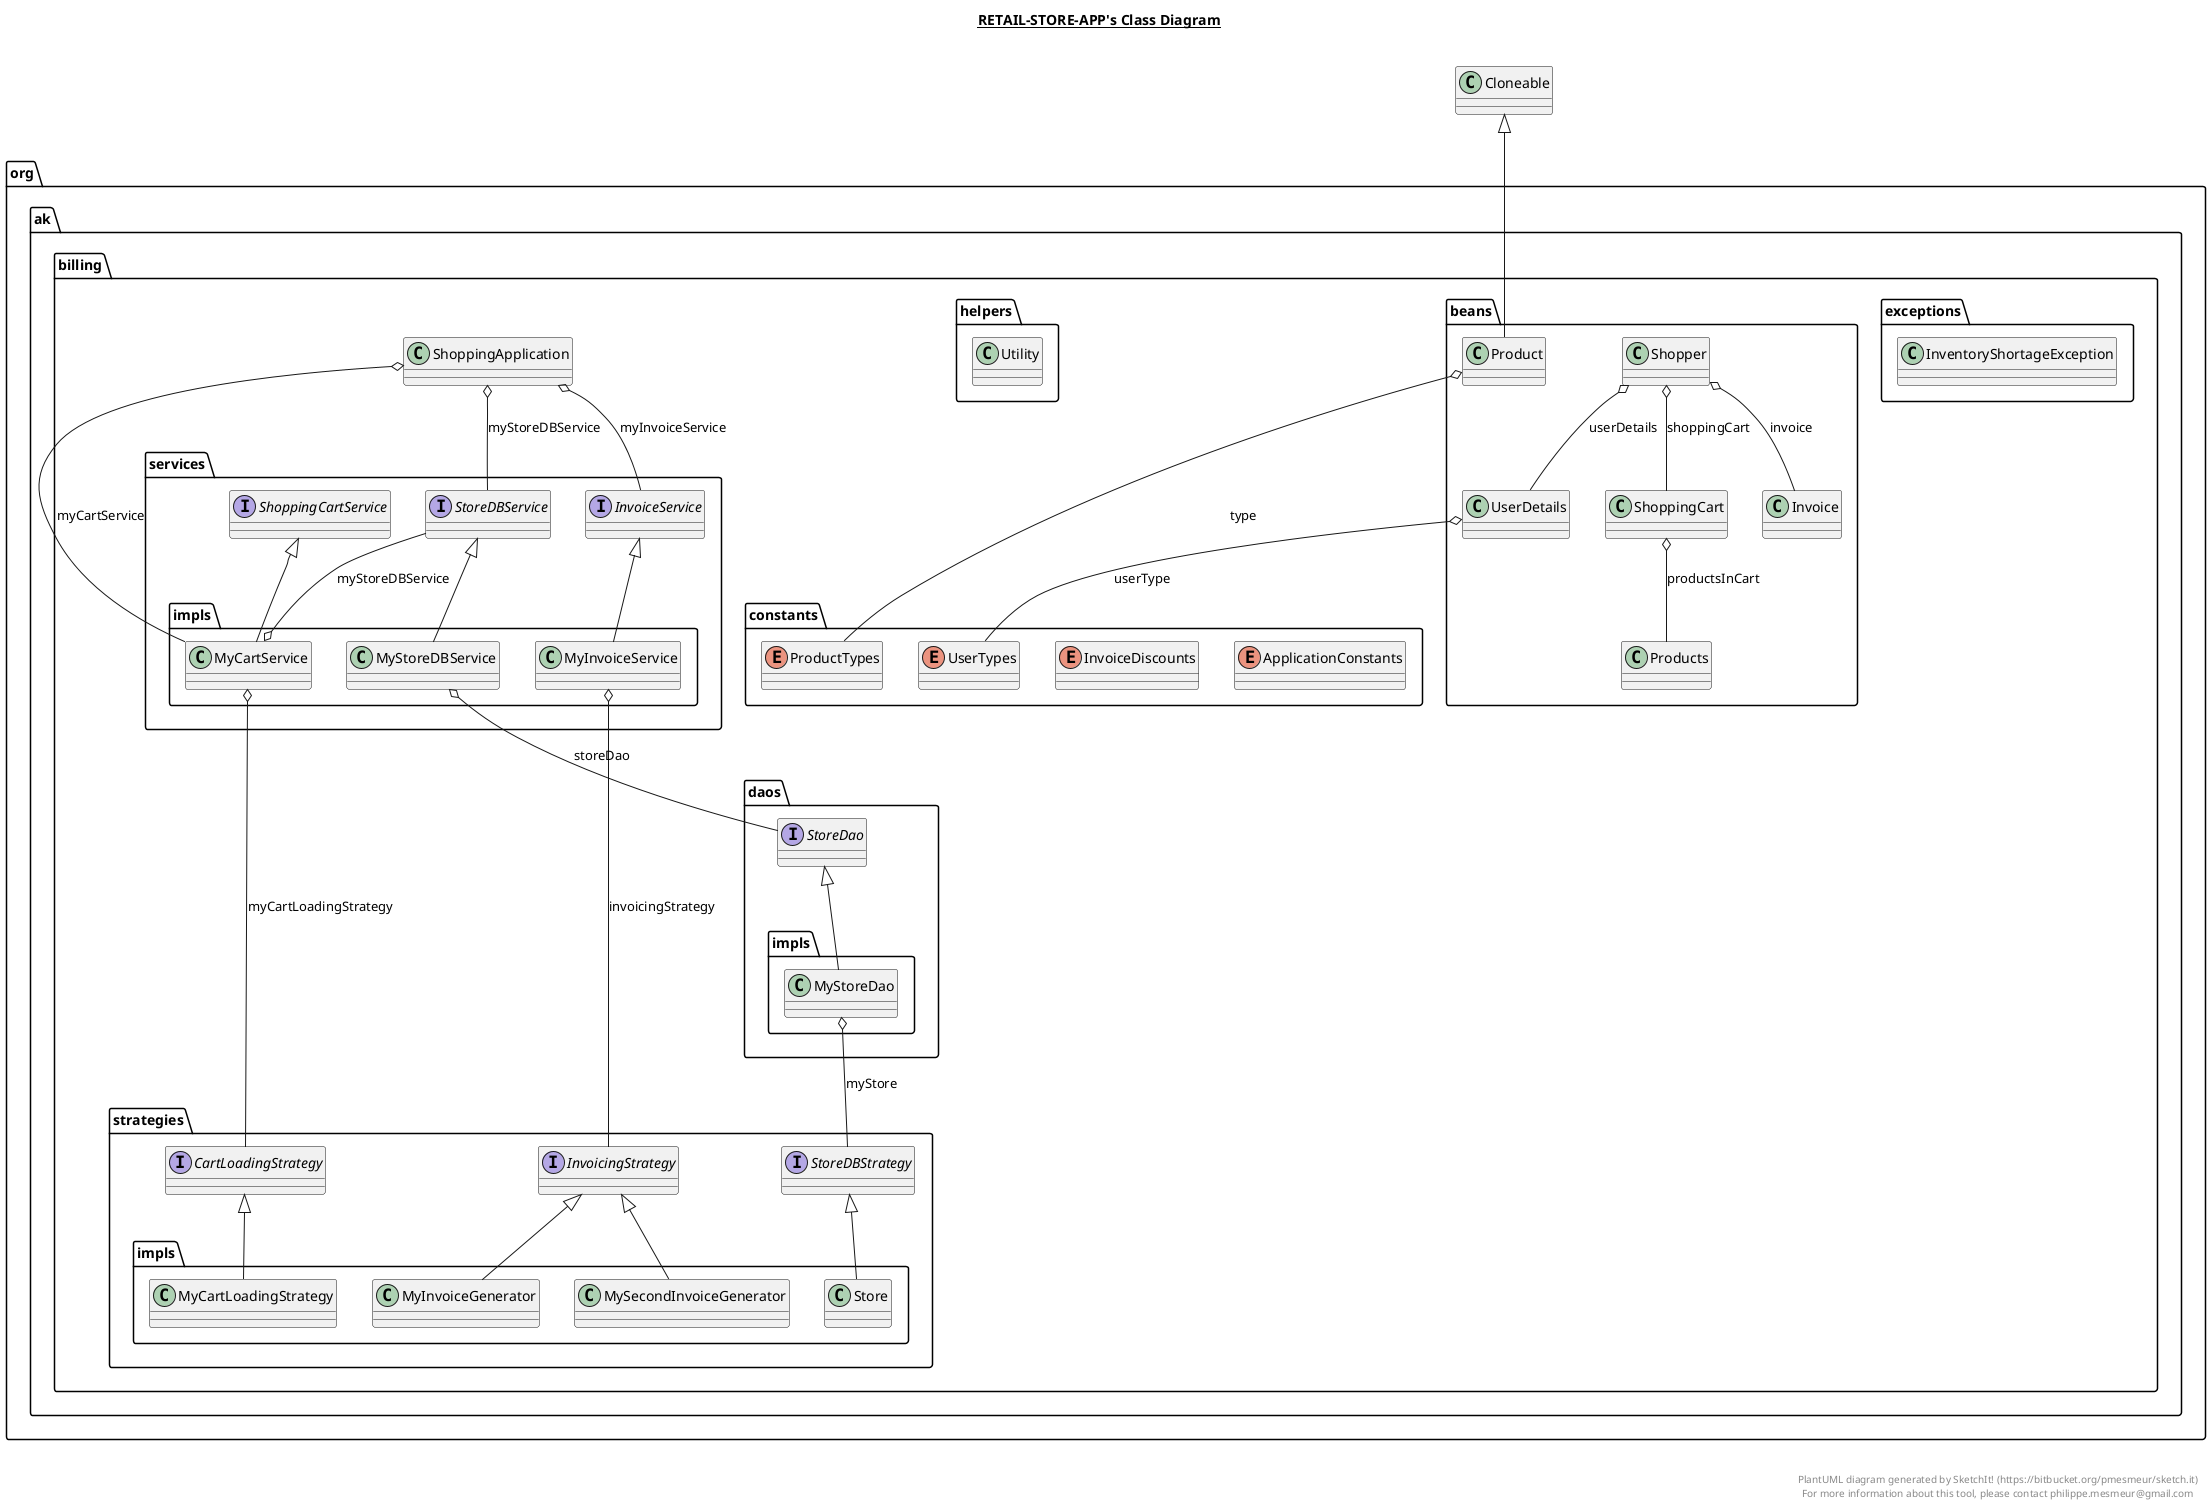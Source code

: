 @startuml

title __RETAIL-STORE-APP's Class Diagram__\n

  package org.ak.billing {
    package org.ak.billing.constants {
      enum ApplicationConstants {
      }
    }
  }
  

  package org.ak.billing {
    package org.ak.billing.strategies {
      interface CartLoadingStrategy {
      }
    }
  }
  

  package org.ak.billing {
    package org.ak.billing.exceptions {
      class InventoryShortageException {
      }
    }
  }
  

  package org.ak.billing {
    package org.ak.billing.beans {
      class Invoice {
      }
    }
  }
  

  package org.ak.billing {
    package org.ak.billing.constants {
      enum InvoiceDiscounts {
      }
    }
  }
  

  package org.ak.billing {
    package org.ak.billing.services {
      interface InvoiceService {
      }
    }
  }
  

  package org.ak.billing {
    package org.ak.billing.strategies {
      interface InvoicingStrategy {
      }
    }
  }
  

  package org.ak.billing {
    package org.ak.billing.strategies {
      package org.ak.billing.strategies.impls {
        class MyCartLoadingStrategy {
        }
      }
    }
  }
  

  package org.ak.billing {
    package org.ak.billing.services {
      package org.ak.billing.services.impls {
        class MyCartService {
        }
      }
    }
  }
  

  package org.ak.billing {
    package org.ak.billing.strategies {
      package org.ak.billing.strategies.impls {
        class MyInvoiceGenerator {
        }
      }
    }
  }
  

  package org.ak.billing {
    package org.ak.billing.services {
      package org.ak.billing.services.impls {
        class MyInvoiceService {
        }
      }
    }
  }
  

  package org.ak.billing {
    package org.ak.billing.strategies {
      package org.ak.billing.strategies.impls {
        class MySecondInvoiceGenerator {
        }
      }
    }
  }
  

  package org.ak.billing {
    package org.ak.billing.services {
      package org.ak.billing.services.impls {
        class MyStoreDBService {
        }
      }
    }
  }
  

  package org.ak.billing {
    package org.ak.billing.daos {
      package org.ak.billing.daos.impls {
        class MyStoreDao {
        }
      }
    }
  }
  

  package org.ak.billing {
    package org.ak.billing.beans {
      class Product {
      }
    }
  }
  

  package org.ak.billing {
    package org.ak.billing.constants {
      enum ProductTypes {
      }
    }
  }
  

  package org.ak.billing {
    package org.ak.billing.beans {
      class Products {
      }
    }
  }
  

  package org.ak.billing {
    package org.ak.billing.beans {
      class Shopper {
      }
    }
  }
  

  package org.ak.billing {
    class ShoppingApplication {
    }
  }
  

  package org.ak.billing {
    package org.ak.billing.beans {
      class ShoppingCart {
      }
    }
  }
  

  package org.ak.billing {
    package org.ak.billing.services {
      interface ShoppingCartService {
      }
    }
  }
  

  package org.ak.billing {
    package org.ak.billing.strategies {
      package org.ak.billing.strategies.impls {
        class Store {
        }
      }
    }
  }
  

  package org.ak.billing {
    package org.ak.billing.services {
      interface StoreDBService {
      }
    }
  }
  

  package org.ak.billing {
    package org.ak.billing.strategies {
      interface StoreDBStrategy {
      }
    }
  }
  

  package org.ak.billing {
    package org.ak.billing.daos {
      interface StoreDao {
      }
    }
  }
  

  package org.ak.billing {
    package org.ak.billing.beans {
      class UserDetails {
      }
    }
  }
  

  package org.ak.billing {
    package org.ak.billing.constants {
      enum UserTypes {
      }
    }
  }
  

  package org.ak.billing {
    package org.ak.billing.helpers {
      class Utility {
      }
    }
  }
  

  MyCartLoadingStrategy -up-|> CartLoadingStrategy
  MyCartService -up-|> ShoppingCartService
  MyCartService o-- StoreDBService : myStoreDBService
  MyCartService o-- CartLoadingStrategy : myCartLoadingStrategy
  MyInvoiceGenerator -up-|> InvoicingStrategy
  MyInvoiceService -up-|> InvoiceService
  MyInvoiceService o-- InvoicingStrategy : invoicingStrategy
  MySecondInvoiceGenerator -up-|> InvoicingStrategy
  MyStoreDBService -up-|> StoreDBService
  MyStoreDBService o-- StoreDao : storeDao
  MyStoreDao -up-|> StoreDao
  MyStoreDao o-- StoreDBStrategy : myStore
  Product -up-|> Cloneable
  Product o-- ProductTypes : type
  Shopper o-- UserDetails : userDetails
  Shopper o-- ShoppingCart : shoppingCart
  Shopper o-- Invoice : invoice
  ShoppingApplication o-- StoreDBService : myStoreDBService
  ShoppingApplication o-- MyCartService : myCartService
  ShoppingApplication o-- InvoiceService : myInvoiceService
  ShoppingCart o-- Products : productsInCart
  Store -up-|> StoreDBStrategy
  UserDetails o-- UserTypes : userType


right footer


PlantUML diagram generated by SketchIt! (https://bitbucket.org/pmesmeur/sketch.it)
For more information about this tool, please contact philippe.mesmeur@gmail.com
endfooter

@enduml
